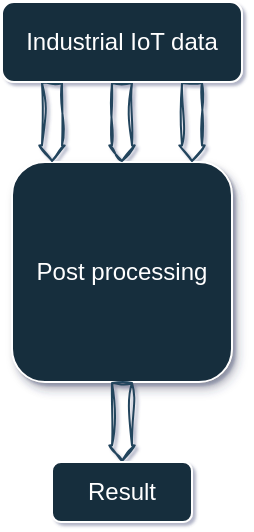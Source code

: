 <mxfile version="23.1.5" type="device">
  <diagram name="Page-1" id="Mktvb-7SCbU9MKrb1aWT">
    <mxGraphModel dx="460" dy="269" grid="1" gridSize="10" guides="1" tooltips="1" connect="1" arrows="1" fold="1" page="1" pageScale="1" pageWidth="850" pageHeight="1100" math="0" shadow="1">
      <root>
        <mxCell id="0" />
        <mxCell id="1" parent="0" />
        <mxCell id="jxy_Zk34LoxT0NVZkvE3-1" value="&lt;font color=&quot;#ffffff&quot;&gt;Post processing&lt;/font&gt;" style="whiteSpace=wrap;html=1;aspect=fixed;labelBackgroundColor=none;fillColor=#182E3E;strokeColor=#FFFFFF;fontColor=#FFFFFF;glass=0;shadow=1;rounded=1;" vertex="1" parent="1">
          <mxGeometry x="370" y="270" width="110" height="110" as="geometry" />
        </mxCell>
        <mxCell id="jxy_Zk34LoxT0NVZkvE3-3" value="" style="shape=flexArrow;endArrow=classic;html=1;rounded=0;endWidth=1.739;endSize=2.261;labelBackgroundColor=none;fontColor=default;strokeColor=#23445D;shadow=0;sketch=1;curveFitting=1;jiggle=2;" edge="1" parent="1">
          <mxGeometry width="50" height="50" relative="1" as="geometry">
            <mxPoint x="390" y="230" as="sourcePoint" />
            <mxPoint x="390" y="270" as="targetPoint" />
          </mxGeometry>
        </mxCell>
        <mxCell id="jxy_Zk34LoxT0NVZkvE3-4" value="" style="shape=flexArrow;endArrow=classic;html=1;rounded=0;endWidth=1.739;endSize=2.261;labelBackgroundColor=none;fontColor=default;strokeColor=#23445D;shadow=0;sketch=1;curveFitting=1;jiggle=2;" edge="1" parent="1">
          <mxGeometry width="50" height="50" relative="1" as="geometry">
            <mxPoint x="425" y="230" as="sourcePoint" />
            <mxPoint x="425" y="270" as="targetPoint" />
          </mxGeometry>
        </mxCell>
        <mxCell id="jxy_Zk34LoxT0NVZkvE3-7" value="" style="shape=flexArrow;endArrow=classic;html=1;rounded=0;endWidth=1.739;endSize=2.261;labelBackgroundColor=none;fontColor=default;strokeColor=#23445D;shadow=0;sketch=1;curveFitting=1;jiggle=2;" edge="1" parent="1">
          <mxGeometry width="50" height="50" relative="1" as="geometry">
            <mxPoint x="460" y="230" as="sourcePoint" />
            <mxPoint x="460" y="270" as="targetPoint" />
          </mxGeometry>
        </mxCell>
        <mxCell id="jxy_Zk34LoxT0NVZkvE3-10" value="Industrial IoT data" style="rounded=1;whiteSpace=wrap;html=1;labelBackgroundColor=none;fillColor=#182E3E;strokeColor=#FFFFFF;fontColor=#FFFFFF;" vertex="1" parent="1">
          <mxGeometry x="365" y="190" width="120" height="40" as="geometry" />
        </mxCell>
        <mxCell id="jxy_Zk34LoxT0NVZkvE3-11" value="" style="shape=flexArrow;endArrow=classic;html=1;rounded=0;endWidth=1.739;endSize=2.261;labelBackgroundColor=none;fontColor=default;strokeColor=#23445D;shadow=0;sketch=1;curveFitting=1;jiggle=2;" edge="1" parent="1">
          <mxGeometry width="50" height="50" relative="1" as="geometry">
            <mxPoint x="425" y="380" as="sourcePoint" />
            <mxPoint x="425" y="420" as="targetPoint" />
          </mxGeometry>
        </mxCell>
        <mxCell id="jxy_Zk34LoxT0NVZkvE3-12" value="Result" style="rounded=1;whiteSpace=wrap;html=1;labelBackgroundColor=none;fillColor=#182E3E;strokeColor=#FFFFFF;fontColor=#FFFFFF;" vertex="1" parent="1">
          <mxGeometry x="390" y="420" width="70" height="30" as="geometry" />
        </mxCell>
      </root>
    </mxGraphModel>
  </diagram>
</mxfile>
